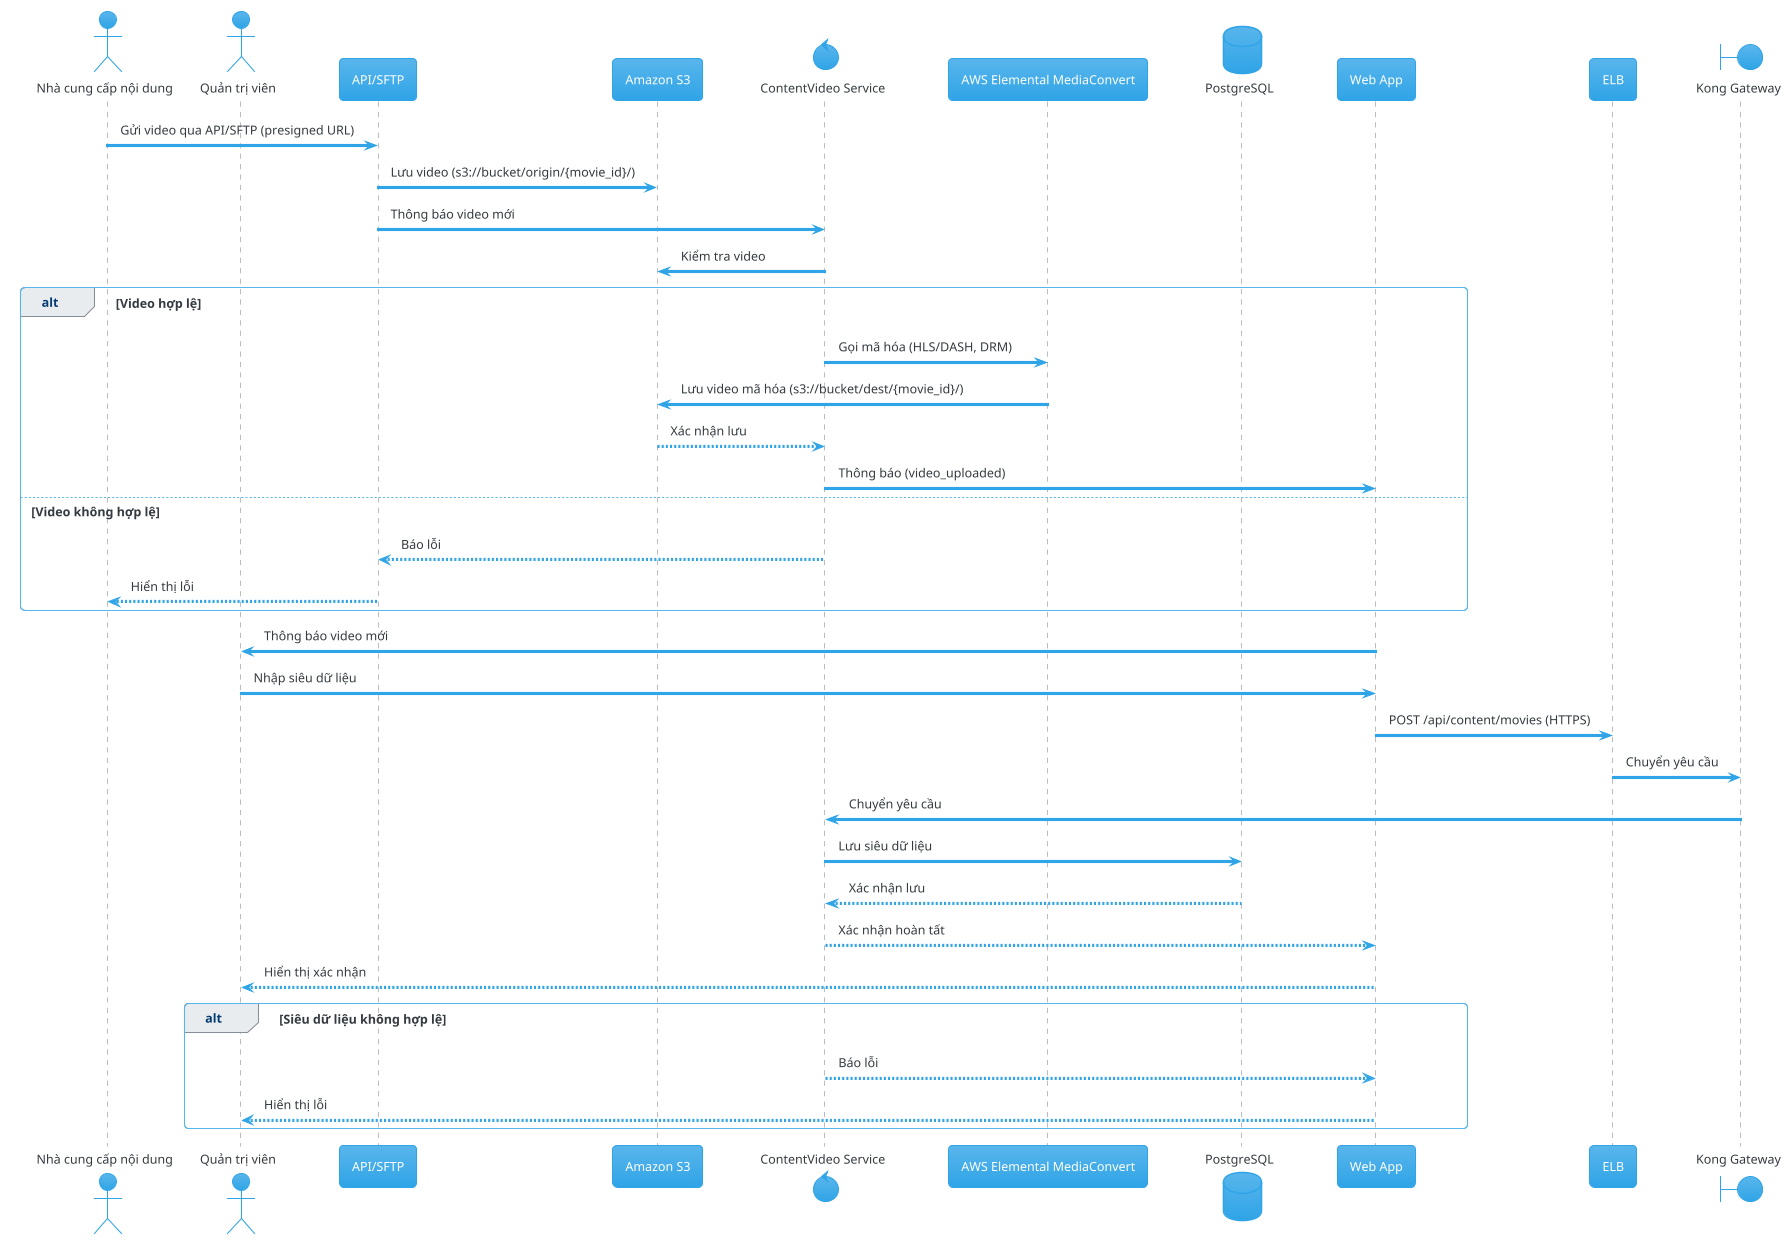 @startuml
!theme cerulean

actor "Nhà cung cấp nội dung" as Provider
actor "Quản trị viên" as Admin
participant "API/SFTP" as API
participant "Amazon S3" as S3
control "ContentVideo Service" as CVS
participant "AWS Elemental MediaConvert" as MC
database "PostgreSQL" as PG
participant "Web App" as FE
participant "ELB" as ELB
boundary "Kong Gateway" as KG

' Tải video
Provider -> API: Gửi video qua API/SFTP (presigned URL)
API -> S3: Lưu video (s3://bucket/origin/{movie_id}/)
API -> CVS: Thông báo video mới
CVS -> S3: Kiểm tra video
alt Video hợp lệ
    CVS -> MC: Gọi mã hóa (HLS/DASH, DRM)
    MC -> S3: Lưu video mã hóa (s3://bucket/dest/{movie_id}/)
    S3 --> CVS: Xác nhận lưu
    CVS -> FE: Thông báo (video_uploaded)
else Video không hợp lệ
    CVS --> API: Báo lỗi
    API --> Provider: Hiển thị lỗi
end alt

' Cập nhật siêu dữ liệu
FE -> Admin: Thông báo video mới
Admin -> FE: Nhập siêu dữ liệu
FE -> ELB: POST /api/content/movies (HTTPS)
ELB -> KG: Chuyển yêu cầu
KG -> CVS: Chuyển yêu cầu
CVS -> PG: Lưu siêu dữ liệu
PG --> CVS: Xác nhận lưu
CVS --> FE: Xác nhận hoàn tất
FE --> Admin: Hiển thị xác nhận

alt Siêu dữ liệu không hợp lệ
    CVS --> FE: Báo lỗi
    FE --> Admin: Hiển thị lỗi
end alt

@enduml